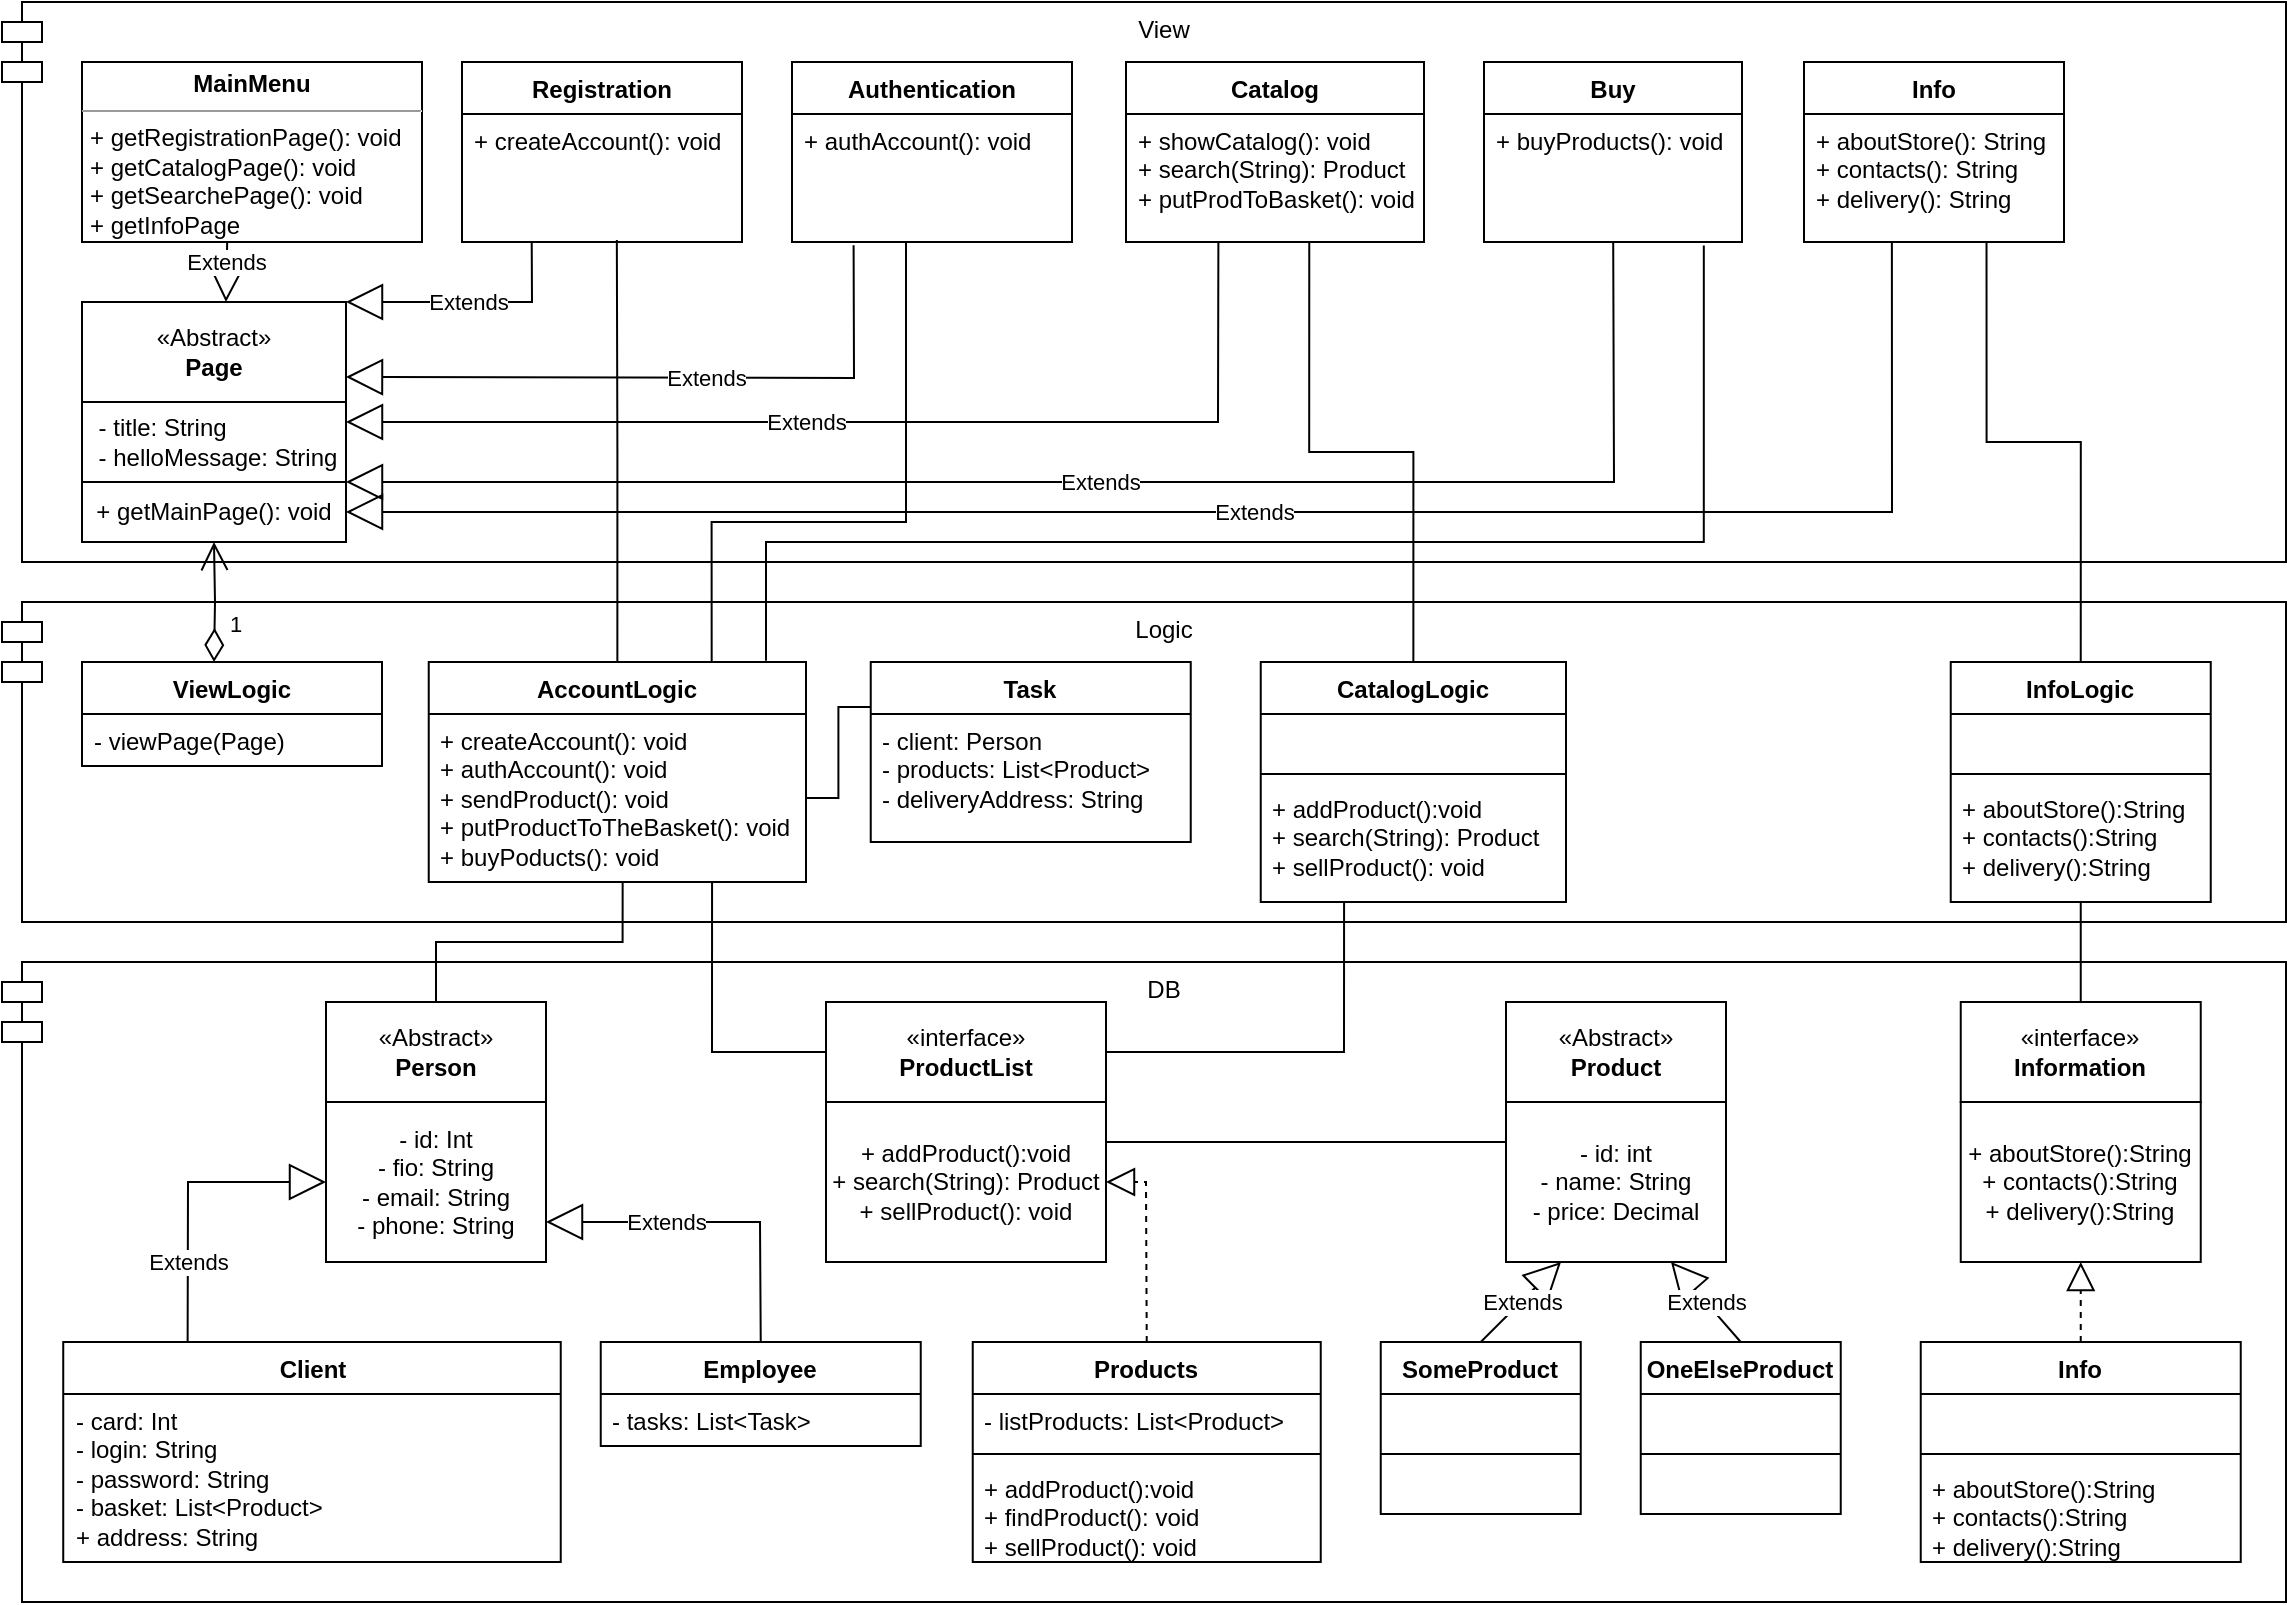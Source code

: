 <mxfile version="22.1.2" type="device">
  <diagram name="Страница — 1" id="iccQO1knJx4fQwvvYH7b">
    <mxGraphModel dx="111" dy="67" grid="1" gridSize="10" guides="1" tooltips="1" connect="1" arrows="1" fold="1" page="1" pageScale="1" pageWidth="827" pageHeight="1169" math="0" shadow="0">
      <root>
        <mxCell id="0" />
        <mxCell id="1" parent="0" />
        <mxCell id="4vGNX6ftqIx7hebFvJX0-1" value="View" style="shape=module;align=left;spacingLeft=20;align=center;verticalAlign=top;whiteSpace=wrap;html=1;" vertex="1" parent="1">
          <mxGeometry x="240" y="90" width="1142" height="280" as="geometry" />
        </mxCell>
        <mxCell id="4vGNX6ftqIx7hebFvJX0-2" value="Logic" style="shape=module;align=left;spacingLeft=20;align=center;verticalAlign=top;whiteSpace=wrap;html=1;" vertex="1" parent="1">
          <mxGeometry x="240" y="390" width="1142" height="160" as="geometry" />
        </mxCell>
        <mxCell id="4vGNX6ftqIx7hebFvJX0-3" value="DB" style="shape=module;align=left;spacingLeft=20;align=center;verticalAlign=top;whiteSpace=wrap;html=1;" vertex="1" parent="1">
          <mxGeometry x="240" y="570" width="1142" height="320" as="geometry" />
        </mxCell>
        <mxCell id="4vGNX6ftqIx7hebFvJX0-8" value="Employee" style="swimlane;fontStyle=1;align=center;verticalAlign=top;childLayout=stackLayout;horizontal=1;startSize=26;horizontalStack=0;resizeParent=1;resizeParentMax=0;resizeLast=0;collapsible=1;marginBottom=0;whiteSpace=wrap;html=1;" vertex="1" parent="1">
          <mxGeometry x="539.37" y="760" width="160" height="52" as="geometry" />
        </mxCell>
        <mxCell id="4vGNX6ftqIx7hebFvJX0-9" value="- tasks: List&amp;lt;Task&amp;gt;" style="text;strokeColor=none;fillColor=none;align=left;verticalAlign=top;spacingLeft=4;spacingRight=4;overflow=hidden;rotatable=0;points=[[0,0.5],[1,0.5]];portConstraint=eastwest;whiteSpace=wrap;html=1;" vertex="1" parent="4vGNX6ftqIx7hebFvJX0-8">
          <mxGeometry y="26" width="160" height="26" as="geometry" />
        </mxCell>
        <mxCell id="4vGNX6ftqIx7hebFvJX0-12" value="Products" style="swimlane;fontStyle=1;align=center;verticalAlign=top;childLayout=stackLayout;horizontal=1;startSize=26;horizontalStack=0;resizeParent=1;resizeParentMax=0;resizeLast=0;collapsible=1;marginBottom=0;whiteSpace=wrap;html=1;" vertex="1" parent="1">
          <mxGeometry x="725.37" y="760" width="174" height="110" as="geometry" />
        </mxCell>
        <mxCell id="4vGNX6ftqIx7hebFvJX0-13" value="- listProducts: List&amp;lt;Product&amp;gt;" style="text;strokeColor=none;fillColor=none;align=left;verticalAlign=top;spacingLeft=4;spacingRight=4;overflow=hidden;rotatable=0;points=[[0,0.5],[1,0.5]];portConstraint=eastwest;whiteSpace=wrap;html=1;" vertex="1" parent="4vGNX6ftqIx7hebFvJX0-12">
          <mxGeometry y="26" width="174" height="26" as="geometry" />
        </mxCell>
        <mxCell id="4vGNX6ftqIx7hebFvJX0-14" value="" style="line;strokeWidth=1;fillColor=none;align=left;verticalAlign=middle;spacingTop=-1;spacingLeft=3;spacingRight=3;rotatable=0;labelPosition=right;points=[];portConstraint=eastwest;strokeColor=inherit;" vertex="1" parent="4vGNX6ftqIx7hebFvJX0-12">
          <mxGeometry y="52" width="174" height="8" as="geometry" />
        </mxCell>
        <mxCell id="4vGNX6ftqIx7hebFvJX0-15" value="+ addProduct():void&lt;br style=&quot;border-color: var(--border-color); text-align: center;&quot;&gt;&lt;span style=&quot;text-align: center;&quot;&gt;+ findProduct(): void&lt;/span&gt;&lt;br style=&quot;border-color: var(--border-color); text-align: center;&quot;&gt;&lt;span style=&quot;text-align: center;&quot;&gt;+ sellProduct(): void&lt;/span&gt;" style="text;strokeColor=none;fillColor=none;align=left;verticalAlign=top;spacingLeft=4;spacingRight=4;overflow=hidden;rotatable=0;points=[[0,0.5],[1,0.5]];portConstraint=eastwest;whiteSpace=wrap;html=1;" vertex="1" parent="4vGNX6ftqIx7hebFvJX0-12">
          <mxGeometry y="60" width="174" height="50" as="geometry" />
        </mxCell>
        <mxCell id="4vGNX6ftqIx7hebFvJX0-17" value="Info" style="swimlane;fontStyle=1;align=center;verticalAlign=top;childLayout=stackLayout;horizontal=1;startSize=26;horizontalStack=0;resizeParent=1;resizeParentMax=0;resizeLast=0;collapsible=1;marginBottom=0;whiteSpace=wrap;html=1;" vertex="1" parent="1">
          <mxGeometry x="1199.37" y="760" width="160" height="110" as="geometry" />
        </mxCell>
        <mxCell id="4vGNX6ftqIx7hebFvJX0-18" value="&lt;br&gt;" style="text;strokeColor=none;fillColor=none;align=left;verticalAlign=top;spacingLeft=4;spacingRight=4;overflow=hidden;rotatable=0;points=[[0,0.5],[1,0.5]];portConstraint=eastwest;whiteSpace=wrap;html=1;" vertex="1" parent="4vGNX6ftqIx7hebFvJX0-17">
          <mxGeometry y="26" width="160" height="26" as="geometry" />
        </mxCell>
        <mxCell id="4vGNX6ftqIx7hebFvJX0-19" value="" style="line;strokeWidth=1;fillColor=none;align=left;verticalAlign=middle;spacingTop=-1;spacingLeft=3;spacingRight=3;rotatable=0;labelPosition=right;points=[];portConstraint=eastwest;strokeColor=inherit;" vertex="1" parent="4vGNX6ftqIx7hebFvJX0-17">
          <mxGeometry y="52" width="160" height="8" as="geometry" />
        </mxCell>
        <mxCell id="4vGNX6ftqIx7hebFvJX0-20" value="+ aboutStore():String&lt;br style=&quot;border-color: var(--border-color); text-align: center;&quot;&gt;&lt;span style=&quot;text-align: center;&quot;&gt;+ contacts():String&lt;/span&gt;&lt;br style=&quot;border-color: var(--border-color); text-align: center;&quot;&gt;&lt;span style=&quot;text-align: center;&quot;&gt;+ delivery():String&lt;/span&gt;" style="text;strokeColor=none;fillColor=none;align=left;verticalAlign=top;spacingLeft=4;spacingRight=4;overflow=hidden;rotatable=0;points=[[0,0.5],[1,0.5]];portConstraint=eastwest;whiteSpace=wrap;html=1;" vertex="1" parent="4vGNX6ftqIx7hebFvJX0-17">
          <mxGeometry y="60" width="160" height="50" as="geometry" />
        </mxCell>
        <mxCell id="4vGNX6ftqIx7hebFvJX0-21" value="Client" style="swimlane;fontStyle=1;align=center;verticalAlign=top;childLayout=stackLayout;horizontal=1;startSize=26;horizontalStack=0;resizeParent=1;resizeParentMax=0;resizeLast=0;collapsible=1;marginBottom=0;whiteSpace=wrap;html=1;" vertex="1" parent="1">
          <mxGeometry x="270.62" y="760" width="248.75" height="110" as="geometry" />
        </mxCell>
        <mxCell id="4vGNX6ftqIx7hebFvJX0-22" value="- card: Int&lt;br&gt;- login: String&lt;br&gt;- password: String&lt;br&gt;- basket: List&amp;lt;Product&amp;gt;&lt;br&gt;+ address: String" style="text;strokeColor=none;fillColor=none;align=left;verticalAlign=top;spacingLeft=4;spacingRight=4;overflow=hidden;rotatable=0;points=[[0,0.5],[1,0.5]];portConstraint=eastwest;whiteSpace=wrap;html=1;" vertex="1" parent="4vGNX6ftqIx7hebFvJX0-21">
          <mxGeometry y="26" width="248.75" height="84" as="geometry" />
        </mxCell>
        <mxCell id="4vGNX6ftqIx7hebFvJX0-25" value="«Abstract»&lt;br&gt;&lt;b&gt;Person&lt;/b&gt;" style="html=1;whiteSpace=wrap;" vertex="1" parent="1">
          <mxGeometry x="402" y="590" width="110" height="50" as="geometry" />
        </mxCell>
        <mxCell id="4vGNX6ftqIx7hebFvJX0-26" value="«interface»&lt;br&gt;&lt;b&gt;ProductList&lt;/b&gt;" style="html=1;whiteSpace=wrap;" vertex="1" parent="1">
          <mxGeometry x="652" y="590" width="140" height="50" as="geometry" />
        </mxCell>
        <mxCell id="4vGNX6ftqIx7hebFvJX0-27" value="«interface»&lt;br&gt;&lt;b&gt;Information&lt;/b&gt;" style="html=1;whiteSpace=wrap;" vertex="1" parent="1">
          <mxGeometry x="1219.37" y="590" width="120" height="50" as="geometry" />
        </mxCell>
        <mxCell id="4vGNX6ftqIx7hebFvJX0-28" value="«Abstract»&lt;br&gt;&lt;b&gt;Product&lt;/b&gt;" style="html=1;whiteSpace=wrap;" vertex="1" parent="1">
          <mxGeometry x="992" y="590" width="110" height="50" as="geometry" />
        </mxCell>
        <mxCell id="4vGNX6ftqIx7hebFvJX0-29" value="SomeProduct" style="swimlane;fontStyle=1;align=center;verticalAlign=top;childLayout=stackLayout;horizontal=1;startSize=26;horizontalStack=0;resizeParent=1;resizeParentMax=0;resizeLast=0;collapsible=1;marginBottom=0;whiteSpace=wrap;html=1;" vertex="1" parent="1">
          <mxGeometry x="929.37" y="760" width="100" height="86" as="geometry" />
        </mxCell>
        <mxCell id="4vGNX6ftqIx7hebFvJX0-30" value="&lt;br&gt;" style="text;strokeColor=none;fillColor=none;align=left;verticalAlign=top;spacingLeft=4;spacingRight=4;overflow=hidden;rotatable=0;points=[[0,0.5],[1,0.5]];portConstraint=eastwest;whiteSpace=wrap;html=1;" vertex="1" parent="4vGNX6ftqIx7hebFvJX0-29">
          <mxGeometry y="26" width="100" height="26" as="geometry" />
        </mxCell>
        <mxCell id="4vGNX6ftqIx7hebFvJX0-31" value="" style="line;strokeWidth=1;fillColor=none;align=left;verticalAlign=middle;spacingTop=-1;spacingLeft=3;spacingRight=3;rotatable=0;labelPosition=right;points=[];portConstraint=eastwest;strokeColor=inherit;" vertex="1" parent="4vGNX6ftqIx7hebFvJX0-29">
          <mxGeometry y="52" width="100" height="8" as="geometry" />
        </mxCell>
        <mxCell id="4vGNX6ftqIx7hebFvJX0-32" value="&lt;br&gt;" style="text;strokeColor=none;fillColor=none;align=left;verticalAlign=top;spacingLeft=4;spacingRight=4;overflow=hidden;rotatable=0;points=[[0,0.5],[1,0.5]];portConstraint=eastwest;whiteSpace=wrap;html=1;" vertex="1" parent="4vGNX6ftqIx7hebFvJX0-29">
          <mxGeometry y="60" width="100" height="26" as="geometry" />
        </mxCell>
        <mxCell id="4vGNX6ftqIx7hebFvJX0-52" value="&lt;p style=&quot;margin:0px;margin-top:4px;text-align:center;&quot;&gt;&lt;b&gt;MainMenu&lt;/b&gt;&lt;/p&gt;&lt;hr size=&quot;1&quot;&gt;&lt;p style=&quot;margin:0px;margin-left:4px;&quot;&gt;+ getRegistrationPage(): void&lt;br style=&quot;border-color: var(--border-color); text-align: center;&quot;&gt;&lt;span style=&quot;text-align: center;&quot;&gt;+ getCatalogPage&lt;/span&gt;(): void&lt;br style=&quot;border-color: var(--border-color); text-align: center;&quot;&gt;&lt;span style=&quot;text-align: center;&quot;&gt;+ getSearchePage&lt;/span&gt;(): void&lt;br style=&quot;border-color: var(--border-color); text-align: center;&quot;&gt;&lt;span style=&quot;text-align: center;&quot;&gt;+ getInfoPage&lt;/span&gt;&lt;br&gt;&lt;/p&gt;(): void" style="verticalAlign=top;align=left;overflow=fill;fontSize=12;fontFamily=Helvetica;html=1;whiteSpace=wrap;" vertex="1" parent="1">
          <mxGeometry x="280" y="120" width="170" height="90" as="geometry" />
        </mxCell>
        <mxCell id="4vGNX6ftqIx7hebFvJX0-53" value="Registration" style="swimlane;fontStyle=1;align=center;verticalAlign=top;childLayout=stackLayout;horizontal=1;startSize=26;horizontalStack=0;resizeParent=1;resizeParentMax=0;resizeLast=0;collapsible=1;marginBottom=0;whiteSpace=wrap;html=1;" vertex="1" parent="1">
          <mxGeometry x="470" y="120" width="140" height="90" as="geometry" />
        </mxCell>
        <mxCell id="4vGNX6ftqIx7hebFvJX0-56" value="+ createAccount(): void" style="text;strokeColor=none;fillColor=none;align=left;verticalAlign=top;spacingLeft=4;spacingRight=4;overflow=hidden;rotatable=0;points=[[0,0.5],[1,0.5]];portConstraint=eastwest;whiteSpace=wrap;html=1;" vertex="1" parent="4vGNX6ftqIx7hebFvJX0-53">
          <mxGeometry y="26" width="140" height="64" as="geometry" />
        </mxCell>
        <mxCell id="4vGNX6ftqIx7hebFvJX0-57" value="Catalog" style="swimlane;fontStyle=1;align=center;verticalAlign=top;childLayout=stackLayout;horizontal=1;startSize=26;horizontalStack=0;resizeParent=1;resizeParentMax=0;resizeLast=0;collapsible=1;marginBottom=0;whiteSpace=wrap;html=1;" vertex="1" parent="1">
          <mxGeometry x="802" y="120" width="149" height="90" as="geometry" />
        </mxCell>
        <mxCell id="4vGNX6ftqIx7hebFvJX0-60" value="+ showCatalog(): void&lt;br&gt;+ search(String): Product&lt;br&gt;+ putProdToBasket(): void" style="text;strokeColor=none;fillColor=none;align=left;verticalAlign=top;spacingLeft=4;spacingRight=4;overflow=hidden;rotatable=0;points=[[0,0.5],[1,0.5]];portConstraint=eastwest;whiteSpace=wrap;html=1;" vertex="1" parent="4vGNX6ftqIx7hebFvJX0-57">
          <mxGeometry y="26" width="149" height="64" as="geometry" />
        </mxCell>
        <mxCell id="4vGNX6ftqIx7hebFvJX0-61" value="Buy" style="swimlane;fontStyle=1;align=center;verticalAlign=top;childLayout=stackLayout;horizontal=1;startSize=26;horizontalStack=0;resizeParent=1;resizeParentMax=0;resizeLast=0;collapsible=1;marginBottom=0;whiteSpace=wrap;html=1;" vertex="1" parent="1">
          <mxGeometry x="981" y="120" width="129" height="90" as="geometry" />
        </mxCell>
        <mxCell id="4vGNX6ftqIx7hebFvJX0-64" value="+ buyProducts(): void" style="text;strokeColor=none;fillColor=none;align=left;verticalAlign=top;spacingLeft=4;spacingRight=4;overflow=hidden;rotatable=0;points=[[0,0.5],[1,0.5]];portConstraint=eastwest;whiteSpace=wrap;html=1;" vertex="1" parent="4vGNX6ftqIx7hebFvJX0-61">
          <mxGeometry y="26" width="129" height="64" as="geometry" />
        </mxCell>
        <mxCell id="4vGNX6ftqIx7hebFvJX0-65" value="Info" style="swimlane;fontStyle=1;align=center;verticalAlign=top;childLayout=stackLayout;horizontal=1;startSize=26;horizontalStack=0;resizeParent=1;resizeParentMax=0;resizeLast=0;collapsible=1;marginBottom=0;whiteSpace=wrap;html=1;" vertex="1" parent="1">
          <mxGeometry x="1141" y="120" width="130" height="90" as="geometry" />
        </mxCell>
        <mxCell id="4vGNX6ftqIx7hebFvJX0-68" value="+ aboutStore(): String&lt;br style=&quot;border-color: var(--border-color); text-align: center;&quot;&gt;&lt;span style=&quot;text-align: center;&quot;&gt;+ contacts&lt;/span&gt;(): String&lt;br style=&quot;border-color: var(--border-color); text-align: center;&quot;&gt;+ delivery(): String&lt;span style=&quot;text-align: center;&quot;&gt;&lt;br&gt;&lt;/span&gt;" style="text;strokeColor=none;fillColor=none;align=left;verticalAlign=top;spacingLeft=4;spacingRight=4;overflow=hidden;rotatable=0;points=[[0,0.5],[1,0.5]];portConstraint=eastwest;whiteSpace=wrap;html=1;" vertex="1" parent="4vGNX6ftqIx7hebFvJX0-65">
          <mxGeometry y="26" width="130" height="64" as="geometry" />
        </mxCell>
        <mxCell id="4vGNX6ftqIx7hebFvJX0-69" value="- id: Int&lt;br&gt;- fio: String&lt;br&gt;- email: String&lt;br&gt;- phone: String" style="html=1;whiteSpace=wrap;" vertex="1" parent="1">
          <mxGeometry x="402" y="640" width="110" height="80" as="geometry" />
        </mxCell>
        <mxCell id="4vGNX6ftqIx7hebFvJX0-70" value="+ addProduct():void&lt;br&gt;+ search(String): Product&lt;br&gt;+ sellProduct(): void" style="html=1;whiteSpace=wrap;" vertex="1" parent="1">
          <mxGeometry x="652" y="640" width="140" height="80" as="geometry" />
        </mxCell>
        <mxCell id="4vGNX6ftqIx7hebFvJX0-71" value="- id: int&lt;br&gt;- name: String&lt;br&gt;- price: Decimal" style="html=1;whiteSpace=wrap;" vertex="1" parent="1">
          <mxGeometry x="992" y="640" width="110" height="80" as="geometry" />
        </mxCell>
        <mxCell id="4vGNX6ftqIx7hebFvJX0-72" value="+ aboutStore():String&lt;br style=&quot;border-color: var(--border-color);&quot;&gt;+ contacts():String&lt;br style=&quot;border-color: var(--border-color);&quot;&gt;+ delivery():String" style="html=1;whiteSpace=wrap;" vertex="1" parent="1">
          <mxGeometry x="1219.37" y="640" width="120" height="80" as="geometry" />
        </mxCell>
        <mxCell id="4vGNX6ftqIx7hebFvJX0-73" value="OneElseProduct" style="swimlane;fontStyle=1;align=center;verticalAlign=top;childLayout=stackLayout;horizontal=1;startSize=26;horizontalStack=0;resizeParent=1;resizeParentMax=0;resizeLast=0;collapsible=1;marginBottom=0;whiteSpace=wrap;html=1;" vertex="1" parent="1">
          <mxGeometry x="1059.37" y="760" width="100" height="86" as="geometry" />
        </mxCell>
        <mxCell id="4vGNX6ftqIx7hebFvJX0-74" value="&lt;br&gt;" style="text;strokeColor=none;fillColor=none;align=left;verticalAlign=top;spacingLeft=4;spacingRight=4;overflow=hidden;rotatable=0;points=[[0,0.5],[1,0.5]];portConstraint=eastwest;whiteSpace=wrap;html=1;" vertex="1" parent="4vGNX6ftqIx7hebFvJX0-73">
          <mxGeometry y="26" width="100" height="26" as="geometry" />
        </mxCell>
        <mxCell id="4vGNX6ftqIx7hebFvJX0-75" value="" style="line;strokeWidth=1;fillColor=none;align=left;verticalAlign=middle;spacingTop=-1;spacingLeft=3;spacingRight=3;rotatable=0;labelPosition=right;points=[];portConstraint=eastwest;strokeColor=inherit;" vertex="1" parent="4vGNX6ftqIx7hebFvJX0-73">
          <mxGeometry y="52" width="100" height="8" as="geometry" />
        </mxCell>
        <mxCell id="4vGNX6ftqIx7hebFvJX0-76" value="&lt;br&gt;" style="text;strokeColor=none;fillColor=none;align=left;verticalAlign=top;spacingLeft=4;spacingRight=4;overflow=hidden;rotatable=0;points=[[0,0.5],[1,0.5]];portConstraint=eastwest;whiteSpace=wrap;html=1;" vertex="1" parent="4vGNX6ftqIx7hebFvJX0-73">
          <mxGeometry y="60" width="100" height="26" as="geometry" />
        </mxCell>
        <mxCell id="4vGNX6ftqIx7hebFvJX0-77" value="ViewLogic" style="swimlane;fontStyle=1;align=center;verticalAlign=top;childLayout=stackLayout;horizontal=1;startSize=26;horizontalStack=0;resizeParent=1;resizeParentMax=0;resizeLast=0;collapsible=1;marginBottom=0;whiteSpace=wrap;html=1;" vertex="1" parent="1">
          <mxGeometry x="280" y="420" width="150" height="52" as="geometry" />
        </mxCell>
        <mxCell id="4vGNX6ftqIx7hebFvJX0-78" value="- viewPage(Page)" style="text;strokeColor=none;fillColor=none;align=left;verticalAlign=top;spacingLeft=4;spacingRight=4;overflow=hidden;rotatable=0;points=[[0,0.5],[1,0.5]];portConstraint=eastwest;whiteSpace=wrap;html=1;" vertex="1" parent="4vGNX6ftqIx7hebFvJX0-77">
          <mxGeometry y="26" width="150" height="26" as="geometry" />
        </mxCell>
        <mxCell id="4vGNX6ftqIx7hebFvJX0-81" value="CatalogLogic" style="swimlane;fontStyle=1;align=center;verticalAlign=top;childLayout=stackLayout;horizontal=1;startSize=26;horizontalStack=0;resizeParent=1;resizeParentMax=0;resizeLast=0;collapsible=1;marginBottom=0;whiteSpace=wrap;html=1;" vertex="1" parent="1">
          <mxGeometry x="869.37" y="420" width="152.63" height="120" as="geometry" />
        </mxCell>
        <mxCell id="4vGNX6ftqIx7hebFvJX0-82" value="&lt;br&gt;" style="text;strokeColor=none;fillColor=none;align=left;verticalAlign=top;spacingLeft=4;spacingRight=4;overflow=hidden;rotatable=0;points=[[0,0.5],[1,0.5]];portConstraint=eastwest;whiteSpace=wrap;html=1;" vertex="1" parent="4vGNX6ftqIx7hebFvJX0-81">
          <mxGeometry y="26" width="152.63" height="26" as="geometry" />
        </mxCell>
        <mxCell id="4vGNX6ftqIx7hebFvJX0-83" value="" style="line;strokeWidth=1;fillColor=none;align=left;verticalAlign=middle;spacingTop=-1;spacingLeft=3;spacingRight=3;rotatable=0;labelPosition=right;points=[];portConstraint=eastwest;strokeColor=inherit;" vertex="1" parent="4vGNX6ftqIx7hebFvJX0-81">
          <mxGeometry y="52" width="152.63" height="8" as="geometry" />
        </mxCell>
        <mxCell id="4vGNX6ftqIx7hebFvJX0-84" value="+ addProduct():void&lt;br style=&quot;border-color: var(--border-color); text-align: center;&quot;&gt;+ search(String): Product&lt;br&gt;&lt;span style=&quot;text-align: center;&quot;&gt;+ sellProduct(): void&lt;/span&gt;" style="text;strokeColor=none;fillColor=none;align=left;verticalAlign=top;spacingLeft=4;spacingRight=4;overflow=hidden;rotatable=0;points=[[0,0.5],[1,0.5]];portConstraint=eastwest;whiteSpace=wrap;html=1;" vertex="1" parent="4vGNX6ftqIx7hebFvJX0-81">
          <mxGeometry y="60" width="152.63" height="60" as="geometry" />
        </mxCell>
        <mxCell id="4vGNX6ftqIx7hebFvJX0-85" value="InfoLogic" style="swimlane;fontStyle=1;align=center;verticalAlign=top;childLayout=stackLayout;horizontal=1;startSize=26;horizontalStack=0;resizeParent=1;resizeParentMax=0;resizeLast=0;collapsible=1;marginBottom=0;whiteSpace=wrap;html=1;" vertex="1" parent="1">
          <mxGeometry x="1214.37" y="420" width="130" height="120" as="geometry" />
        </mxCell>
        <mxCell id="4vGNX6ftqIx7hebFvJX0-86" value="&lt;br&gt;" style="text;strokeColor=none;fillColor=none;align=left;verticalAlign=top;spacingLeft=4;spacingRight=4;overflow=hidden;rotatable=0;points=[[0,0.5],[1,0.5]];portConstraint=eastwest;whiteSpace=wrap;html=1;" vertex="1" parent="4vGNX6ftqIx7hebFvJX0-85">
          <mxGeometry y="26" width="130" height="26" as="geometry" />
        </mxCell>
        <mxCell id="4vGNX6ftqIx7hebFvJX0-87" value="" style="line;strokeWidth=1;fillColor=none;align=left;verticalAlign=middle;spacingTop=-1;spacingLeft=3;spacingRight=3;rotatable=0;labelPosition=right;points=[];portConstraint=eastwest;strokeColor=inherit;" vertex="1" parent="4vGNX6ftqIx7hebFvJX0-85">
          <mxGeometry y="52" width="130" height="8" as="geometry" />
        </mxCell>
        <mxCell id="4vGNX6ftqIx7hebFvJX0-88" value="+ aboutStore():String&lt;br style=&quot;border-color: var(--border-color); text-align: center;&quot;&gt;&lt;span style=&quot;text-align: center;&quot;&gt;+ contacts():String&lt;/span&gt;&lt;br style=&quot;border-color: var(--border-color); text-align: center;&quot;&gt;&lt;span style=&quot;text-align: center;&quot;&gt;+ delivery():String&lt;/span&gt;" style="text;strokeColor=none;fillColor=none;align=left;verticalAlign=top;spacingLeft=4;spacingRight=4;overflow=hidden;rotatable=0;points=[[0,0.5],[1,0.5]];portConstraint=eastwest;whiteSpace=wrap;html=1;" vertex="1" parent="4vGNX6ftqIx7hebFvJX0-85">
          <mxGeometry y="60" width="130" height="60" as="geometry" />
        </mxCell>
        <mxCell id="4vGNX6ftqIx7hebFvJX0-90" value="" style="group" vertex="1" connectable="0" parent="1">
          <mxGeometry x="280" y="240" width="132" height="120" as="geometry" />
        </mxCell>
        <mxCell id="4vGNX6ftqIx7hebFvJX0-47" value="" style="group" vertex="1" connectable="0" parent="4vGNX6ftqIx7hebFvJX0-90">
          <mxGeometry width="132" height="120" as="geometry" />
        </mxCell>
        <mxCell id="4vGNX6ftqIx7hebFvJX0-6" value="«Abstract»&lt;br&gt;&lt;b&gt;Page&lt;/b&gt;" style="html=1;whiteSpace=wrap;absoluteArcSize=0;noLabel=0;portConstraintRotation=0;snapToPoint=0;container=0;fixDash=0;dropTarget=0;collapsible=0;shadow=0;glass=0;" vertex="1" parent="4vGNX6ftqIx7hebFvJX0-47">
          <mxGeometry width="132" height="50" as="geometry" />
        </mxCell>
        <mxCell id="4vGNX6ftqIx7hebFvJX0-46" value="+ getMainPage(): void" style="html=1;whiteSpace=wrap;" vertex="1" parent="4vGNX6ftqIx7hebFvJX0-47">
          <mxGeometry y="90" width="132" height="30" as="geometry" />
        </mxCell>
        <mxCell id="4vGNX6ftqIx7hebFvJX0-89" value="&lt;p style=&quot;border-color: var(--border-color); text-align: left; margin: 0px 0px 0px 4px;&quot;&gt;- title: String&lt;/p&gt;&lt;p style=&quot;border-color: var(--border-color); text-align: left; margin: 0px 0px 0px 4px;&quot;&gt;- helloMessage: String&lt;/p&gt;" style="html=1;whiteSpace=wrap;" vertex="1" parent="4vGNX6ftqIx7hebFvJX0-90">
          <mxGeometry y="50" width="132" height="40" as="geometry" />
        </mxCell>
        <mxCell id="4vGNX6ftqIx7hebFvJX0-91" value="AccountLogic" style="swimlane;fontStyle=1;align=center;verticalAlign=top;childLayout=stackLayout;horizontal=1;startSize=26;horizontalStack=0;resizeParent=1;resizeParentMax=0;resizeLast=0;collapsible=1;marginBottom=0;whiteSpace=wrap;html=1;" vertex="1" parent="1">
          <mxGeometry x="453.37" y="420" width="188.63" height="110" as="geometry" />
        </mxCell>
        <mxCell id="4vGNX6ftqIx7hebFvJX0-94" value="+ createAccount(): void&lt;br&gt;+ authAccount(): void&lt;br&gt;+ sendProduct(): void&lt;br&gt;+ putProductToTheBasket(): void&lt;br style=&quot;border-color: var(--border-color);&quot;&gt;+ buyPoducts(): void" style="text;strokeColor=none;fillColor=none;align=left;verticalAlign=top;spacingLeft=4;spacingRight=4;overflow=hidden;rotatable=0;points=[[0,0.5],[1,0.5]];portConstraint=eastwest;whiteSpace=wrap;html=1;" vertex="1" parent="4vGNX6ftqIx7hebFvJX0-91">
          <mxGeometry y="26" width="188.63" height="84" as="geometry" />
        </mxCell>
        <mxCell id="4vGNX6ftqIx7hebFvJX0-96" value="Task" style="swimlane;fontStyle=1;align=center;verticalAlign=top;childLayout=stackLayout;horizontal=1;startSize=26;horizontalStack=0;resizeParent=1;resizeParentMax=0;resizeLast=0;collapsible=1;marginBottom=0;whiteSpace=wrap;html=1;" vertex="1" parent="1">
          <mxGeometry x="674.37" y="420" width="160" height="90" as="geometry" />
        </mxCell>
        <mxCell id="4vGNX6ftqIx7hebFvJX0-97" value="- client: Person&lt;br&gt;- products: List&amp;lt;Product&amp;gt;&lt;br&gt;- deliveryAddress: String" style="text;strokeColor=none;fillColor=none;align=left;verticalAlign=top;spacingLeft=4;spacingRight=4;overflow=hidden;rotatable=0;points=[[0,0.5],[1,0.5]];portConstraint=eastwest;whiteSpace=wrap;html=1;" vertex="1" parent="4vGNX6ftqIx7hebFvJX0-96">
          <mxGeometry y="26" width="160" height="64" as="geometry" />
        </mxCell>
        <mxCell id="4vGNX6ftqIx7hebFvJX0-100" value="Authentication" style="swimlane;fontStyle=1;align=center;verticalAlign=top;childLayout=stackLayout;horizontal=1;startSize=26;horizontalStack=0;resizeParent=1;resizeParentMax=0;resizeLast=0;collapsible=1;marginBottom=0;whiteSpace=wrap;html=1;" vertex="1" parent="1">
          <mxGeometry x="635" y="120" width="140" height="90" as="geometry" />
        </mxCell>
        <mxCell id="4vGNX6ftqIx7hebFvJX0-101" value="+ authAccount(): void" style="text;strokeColor=none;fillColor=none;align=left;verticalAlign=top;spacingLeft=4;spacingRight=4;overflow=hidden;rotatable=0;points=[[0,0.5],[1,0.5]];portConstraint=eastwest;whiteSpace=wrap;html=1;" vertex="1" parent="4vGNX6ftqIx7hebFvJX0-100">
          <mxGeometry y="26" width="140" height="64" as="geometry" />
        </mxCell>
        <mxCell id="4vGNX6ftqIx7hebFvJX0-102" value="" style="endArrow=block;dashed=1;endFill=0;endSize=12;html=1;rounded=0;exitX=0.5;exitY=0;exitDx=0;exitDy=0;entryX=1;entryY=0.5;entryDx=0;entryDy=0;" edge="1" parent="1" source="4vGNX6ftqIx7hebFvJX0-12" target="4vGNX6ftqIx7hebFvJX0-70">
          <mxGeometry width="160" relative="1" as="geometry">
            <mxPoint x="752" y="490" as="sourcePoint" />
            <mxPoint x="912" y="490" as="targetPoint" />
            <Array as="points">
              <mxPoint x="812" y="680" />
            </Array>
          </mxGeometry>
        </mxCell>
        <mxCell id="4vGNX6ftqIx7hebFvJX0-103" value="" style="endArrow=block;dashed=1;endFill=0;endSize=12;html=1;rounded=0;entryX=0.5;entryY=1;entryDx=0;entryDy=0;" edge="1" parent="1" source="4vGNX6ftqIx7hebFvJX0-17" target="4vGNX6ftqIx7hebFvJX0-72">
          <mxGeometry width="160" relative="1" as="geometry">
            <mxPoint x="1132" y="729.5" as="sourcePoint" />
            <mxPoint x="1292" y="729.5" as="targetPoint" />
          </mxGeometry>
        </mxCell>
        <mxCell id="4vGNX6ftqIx7hebFvJX0-104" value="Extends" style="endArrow=block;endSize=16;endFill=0;html=1;rounded=0;entryX=0.25;entryY=1;entryDx=0;entryDy=0;exitX=0.5;exitY=0;exitDx=0;exitDy=0;" edge="1" parent="1" source="4vGNX6ftqIx7hebFvJX0-29" target="4vGNX6ftqIx7hebFvJX0-71">
          <mxGeometry width="160" relative="1" as="geometry">
            <mxPoint x="950" y="732" as="sourcePoint" />
            <mxPoint x="1110" y="732" as="targetPoint" />
          </mxGeometry>
        </mxCell>
        <mxCell id="4vGNX6ftqIx7hebFvJX0-105" value="Extends" style="endArrow=block;endSize=16;endFill=0;html=1;rounded=0;entryX=0.75;entryY=1;entryDx=0;entryDy=0;exitX=0.5;exitY=0;exitDx=0;exitDy=0;" edge="1" parent="1" source="4vGNX6ftqIx7hebFvJX0-73" target="4vGNX6ftqIx7hebFvJX0-71">
          <mxGeometry width="160" relative="1" as="geometry">
            <mxPoint x="752" y="470" as="sourcePoint" />
            <mxPoint x="912" y="470" as="targetPoint" />
          </mxGeometry>
        </mxCell>
        <mxCell id="4vGNX6ftqIx7hebFvJX0-106" value="Extends" style="endArrow=block;endSize=16;endFill=0;html=1;rounded=0;exitX=0.25;exitY=0;exitDx=0;exitDy=0;entryX=0;entryY=0.5;entryDx=0;entryDy=0;" edge="1" parent="1" source="4vGNX6ftqIx7hebFvJX0-21" target="4vGNX6ftqIx7hebFvJX0-69">
          <mxGeometry x="-0.463" width="160" relative="1" as="geometry">
            <mxPoint x="752" y="470" as="sourcePoint" />
            <mxPoint x="912" y="470" as="targetPoint" />
            <Array as="points">
              <mxPoint x="333" y="680" />
            </Array>
            <mxPoint as="offset" />
          </mxGeometry>
        </mxCell>
        <mxCell id="4vGNX6ftqIx7hebFvJX0-107" value="Extends" style="endArrow=block;endSize=16;endFill=0;html=1;rounded=0;entryX=1;entryY=0.75;entryDx=0;entryDy=0;exitX=0.5;exitY=0;exitDx=0;exitDy=0;" edge="1" parent="1" source="4vGNX6ftqIx7hebFvJX0-8" target="4vGNX6ftqIx7hebFvJX0-69">
          <mxGeometry x="0.281" width="160" relative="1" as="geometry">
            <mxPoint x="752" y="470" as="sourcePoint" />
            <mxPoint x="912" y="470" as="targetPoint" />
            <Array as="points">
              <mxPoint x="619" y="700" />
            </Array>
            <mxPoint as="offset" />
          </mxGeometry>
        </mxCell>
        <mxCell id="4vGNX6ftqIx7hebFvJX0-108" value="Extends" style="endArrow=block;endSize=16;endFill=0;html=1;rounded=0;exitX=0.427;exitY=0.999;exitDx=0;exitDy=0;exitPerimeter=0;" edge="1" parent="1" source="4vGNX6ftqIx7hebFvJX0-52">
          <mxGeometry x="-0.329" width="160" relative="1" as="geometry">
            <mxPoint x="752" y="470" as="sourcePoint" />
            <mxPoint x="352" y="240" as="targetPoint" />
            <mxPoint as="offset" />
          </mxGeometry>
        </mxCell>
        <mxCell id="4vGNX6ftqIx7hebFvJX0-109" value="Extends" style="endArrow=block;endSize=16;endFill=0;html=1;rounded=0;entryX=1;entryY=0;entryDx=0;entryDy=0;exitX=0.249;exitY=1.008;exitDx=0;exitDy=0;exitPerimeter=0;" edge="1" parent="1" source="4vGNX6ftqIx7hebFvJX0-56" target="4vGNX6ftqIx7hebFvJX0-6">
          <mxGeometry width="160" relative="1" as="geometry">
            <mxPoint x="752" y="470" as="sourcePoint" />
            <mxPoint x="912" y="470" as="targetPoint" />
            <Array as="points">
              <mxPoint x="505" y="240" />
            </Array>
          </mxGeometry>
        </mxCell>
        <mxCell id="4vGNX6ftqIx7hebFvJX0-110" value="Extends" style="endArrow=block;endSize=16;endFill=0;html=1;rounded=0;entryX=1;entryY=0.75;entryDx=0;entryDy=0;exitX=0.22;exitY=1.025;exitDx=0;exitDy=0;exitPerimeter=0;" edge="1" parent="1" source="4vGNX6ftqIx7hebFvJX0-101" target="4vGNX6ftqIx7hebFvJX0-6">
          <mxGeometry x="-0.124" width="160" relative="1" as="geometry">
            <mxPoint x="622" y="280" as="sourcePoint" />
            <mxPoint x="782" y="280" as="targetPoint" />
            <Array as="points">
              <mxPoint x="666" y="278" />
            </Array>
            <mxPoint as="offset" />
          </mxGeometry>
        </mxCell>
        <mxCell id="4vGNX6ftqIx7hebFvJX0-111" value="Extends" style="endArrow=block;endSize=16;endFill=0;html=1;rounded=0;entryX=1;entryY=0.25;entryDx=0;entryDy=0;exitX=0.31;exitY=0.998;exitDx=0;exitDy=0;exitPerimeter=0;" edge="1" parent="1" source="4vGNX6ftqIx7hebFvJX0-60" target="4vGNX6ftqIx7hebFvJX0-89">
          <mxGeometry x="0.126" width="160" relative="1" as="geometry">
            <mxPoint x="676" y="222" as="sourcePoint" />
            <mxPoint x="422" y="288" as="targetPoint" />
            <Array as="points">
              <mxPoint x="848" y="300" />
            </Array>
            <mxPoint as="offset" />
          </mxGeometry>
        </mxCell>
        <mxCell id="4vGNX6ftqIx7hebFvJX0-112" value="Extends" style="endArrow=block;endSize=16;endFill=0;html=1;rounded=0;entryX=1;entryY=0;entryDx=0;entryDy=0;" edge="1" parent="1" source="4vGNX6ftqIx7hebFvJX0-64" target="4vGNX6ftqIx7hebFvJX0-46">
          <mxGeometry width="160" relative="1" as="geometry">
            <mxPoint x="858" y="220" as="sourcePoint" />
            <mxPoint x="422" y="310" as="targetPoint" />
            <Array as="points">
              <mxPoint x="1046" y="330" />
            </Array>
          </mxGeometry>
        </mxCell>
        <mxCell id="4vGNX6ftqIx7hebFvJX0-113" value="Extends" style="endArrow=block;endSize=16;endFill=0;html=1;rounded=0;entryX=1;entryY=0.5;entryDx=0;entryDy=0;exitX=0.338;exitY=1;exitDx=0;exitDy=0;exitPerimeter=0;" edge="1" parent="1" source="4vGNX6ftqIx7hebFvJX0-68" target="4vGNX6ftqIx7hebFvJX0-46">
          <mxGeometry width="160" relative="1" as="geometry">
            <mxPoint x="1036" y="220" as="sourcePoint" />
            <mxPoint x="422" y="340" as="targetPoint" />
            <Array as="points">
              <mxPoint x="1185" y="345" />
            </Array>
          </mxGeometry>
        </mxCell>
        <mxCell id="4vGNX6ftqIx7hebFvJX0-114" value="1" style="endArrow=open;html=1;endSize=12;startArrow=diamondThin;startSize=14;startFill=0;edgeStyle=orthogonalEdgeStyle;align=left;verticalAlign=bottom;rounded=0;entryX=0.5;entryY=1;entryDx=0;entryDy=0;" edge="1" parent="1" target="4vGNX6ftqIx7hebFvJX0-46">
          <mxGeometry x="-0.666" y="-6" relative="1" as="geometry">
            <mxPoint x="346" y="420" as="sourcePoint" />
            <mxPoint x="502" y="410" as="targetPoint" />
            <mxPoint as="offset" />
          </mxGeometry>
        </mxCell>
        <mxCell id="4vGNX6ftqIx7hebFvJX0-117" value="" style="endArrow=none;html=1;edgeStyle=orthogonalEdgeStyle;rounded=0;exitX=0.5;exitY=0;exitDx=0;exitDy=0;entryX=0.553;entryY=0.984;entryDx=0;entryDy=0;entryPerimeter=0;" edge="1" parent="1" source="4vGNX6ftqIx7hebFvJX0-91" target="4vGNX6ftqIx7hebFvJX0-56">
          <mxGeometry relative="1" as="geometry">
            <mxPoint x="672" y="380" as="sourcePoint" />
            <mxPoint x="832" y="380" as="targetPoint" />
          </mxGeometry>
        </mxCell>
        <mxCell id="4vGNX6ftqIx7hebFvJX0-120" value="" style="endArrow=none;html=1;edgeStyle=orthogonalEdgeStyle;rounded=0;exitX=0.75;exitY=0;exitDx=0;exitDy=0;" edge="1" parent="1" source="4vGNX6ftqIx7hebFvJX0-91">
          <mxGeometry relative="1" as="geometry">
            <mxPoint x="558" y="430" as="sourcePoint" />
            <mxPoint x="692" y="210" as="targetPoint" />
            <Array as="points">
              <mxPoint x="595" y="350" />
              <mxPoint x="692" y="350" />
              <mxPoint x="692" y="210" />
            </Array>
          </mxGeometry>
        </mxCell>
        <mxCell id="4vGNX6ftqIx7hebFvJX0-121" value="" style="endArrow=none;html=1;edgeStyle=orthogonalEdgeStyle;rounded=0;exitX=0.5;exitY=0;exitDx=0;exitDy=0;entryX=0.514;entryY=1.004;entryDx=0;entryDy=0;entryPerimeter=0;" edge="1" parent="1" source="4vGNX6ftqIx7hebFvJX0-25" target="4vGNX6ftqIx7hebFvJX0-94">
          <mxGeometry relative="1" as="geometry">
            <mxPoint x="558" y="430" as="sourcePoint" />
            <mxPoint x="557" y="219" as="targetPoint" />
          </mxGeometry>
        </mxCell>
        <mxCell id="4vGNX6ftqIx7hebFvJX0-122" value="" style="endArrow=none;html=1;edgeStyle=orthogonalEdgeStyle;rounded=0;exitX=1;exitY=0.5;exitDx=0;exitDy=0;entryX=0;entryY=0.25;entryDx=0;entryDy=0;" edge="1" parent="1" source="4vGNX6ftqIx7hebFvJX0-94" target="4vGNX6ftqIx7hebFvJX0-96">
          <mxGeometry relative="1" as="geometry">
            <mxPoint x="568" y="440" as="sourcePoint" />
            <mxPoint x="567" y="229" as="targetPoint" />
          </mxGeometry>
        </mxCell>
        <mxCell id="4vGNX6ftqIx7hebFvJX0-123" value="" style="endArrow=none;html=1;edgeStyle=orthogonalEdgeStyle;rounded=0;exitX=0.894;exitY=-0.006;exitDx=0;exitDy=0;entryX=0.852;entryY=1.027;entryDx=0;entryDy=0;entryPerimeter=0;exitPerimeter=0;" edge="1" parent="1" source="4vGNX6ftqIx7hebFvJX0-91" target="4vGNX6ftqIx7hebFvJX0-64">
          <mxGeometry relative="1" as="geometry">
            <mxPoint x="578" y="450" as="sourcePoint" />
            <mxPoint x="577" y="239" as="targetPoint" />
            <Array as="points">
              <mxPoint x="622" y="360" />
              <mxPoint x="1091" y="360" />
            </Array>
          </mxGeometry>
        </mxCell>
        <mxCell id="4vGNX6ftqIx7hebFvJX0-124" value="" style="endArrow=none;html=1;edgeStyle=orthogonalEdgeStyle;rounded=0;exitX=0.5;exitY=0;exitDx=0;exitDy=0;entryX=0.702;entryY=0.995;entryDx=0;entryDy=0;entryPerimeter=0;" edge="1" parent="1" source="4vGNX6ftqIx7hebFvJX0-85" target="4vGNX6ftqIx7hebFvJX0-68">
          <mxGeometry relative="1" as="geometry">
            <mxPoint x="588" y="460" as="sourcePoint" />
            <mxPoint x="587" y="249" as="targetPoint" />
            <Array as="points">
              <mxPoint x="1279" y="310" />
              <mxPoint x="1232" y="310" />
            </Array>
          </mxGeometry>
        </mxCell>
        <mxCell id="4vGNX6ftqIx7hebFvJX0-125" value="" style="endArrow=none;html=1;edgeStyle=orthogonalEdgeStyle;rounded=0;exitX=0.5;exitY=0;exitDx=0;exitDy=0;entryX=0.615;entryY=0.995;entryDx=0;entryDy=0;entryPerimeter=0;" edge="1" parent="1" source="4vGNX6ftqIx7hebFvJX0-81" target="4vGNX6ftqIx7hebFvJX0-60">
          <mxGeometry relative="1" as="geometry">
            <mxPoint x="598" y="470" as="sourcePoint" />
            <mxPoint x="597" y="259" as="targetPoint" />
          </mxGeometry>
        </mxCell>
        <mxCell id="4vGNX6ftqIx7hebFvJX0-126" value="" style="endArrow=none;html=1;edgeStyle=orthogonalEdgeStyle;rounded=0;exitX=0.273;exitY=1;exitDx=0;exitDy=0;entryX=1;entryY=0.5;entryDx=0;entryDy=0;exitPerimeter=0;" edge="1" parent="1" source="4vGNX6ftqIx7hebFvJX0-84" target="4vGNX6ftqIx7hebFvJX0-26">
          <mxGeometry relative="1" as="geometry">
            <mxPoint x="956" y="430" as="sourcePoint" />
            <mxPoint x="904" y="220" as="targetPoint" />
          </mxGeometry>
        </mxCell>
        <mxCell id="4vGNX6ftqIx7hebFvJX0-127" value="" style="endArrow=none;html=1;edgeStyle=orthogonalEdgeStyle;rounded=0;exitX=0;exitY=0.25;exitDx=0;exitDy=0;entryX=1;entryY=0.25;entryDx=0;entryDy=0;" edge="1" parent="1" source="4vGNX6ftqIx7hebFvJX0-71" target="4vGNX6ftqIx7hebFvJX0-70">
          <mxGeometry relative="1" as="geometry">
            <mxPoint x="921" y="550" as="sourcePoint" />
            <mxPoint x="802" y="625" as="targetPoint" />
          </mxGeometry>
        </mxCell>
        <mxCell id="4vGNX6ftqIx7hebFvJX0-128" value="" style="endArrow=none;html=1;edgeStyle=orthogonalEdgeStyle;rounded=0;exitX=0.5;exitY=1;exitDx=0;exitDy=0;entryX=0.5;entryY=0;entryDx=0;entryDy=0;" edge="1" parent="1" source="4vGNX6ftqIx7hebFvJX0-85" target="4vGNX6ftqIx7hebFvJX0-27">
          <mxGeometry relative="1" as="geometry">
            <mxPoint x="931" y="560" as="sourcePoint" />
            <mxPoint x="812" y="635" as="targetPoint" />
          </mxGeometry>
        </mxCell>
        <mxCell id="4vGNX6ftqIx7hebFvJX0-129" value="" style="endArrow=none;html=1;edgeStyle=orthogonalEdgeStyle;rounded=0;exitX=0;exitY=0.5;exitDx=0;exitDy=0;entryX=0.751;entryY=0.997;entryDx=0;entryDy=0;entryPerimeter=0;" edge="1" parent="1" source="4vGNX6ftqIx7hebFvJX0-26" target="4vGNX6ftqIx7hebFvJX0-94">
          <mxGeometry relative="1" as="geometry">
            <mxPoint x="467" y="600" as="sourcePoint" />
            <mxPoint x="560" y="540" as="targetPoint" />
            <Array as="points">
              <mxPoint x="595" y="615" />
            </Array>
          </mxGeometry>
        </mxCell>
      </root>
    </mxGraphModel>
  </diagram>
</mxfile>
